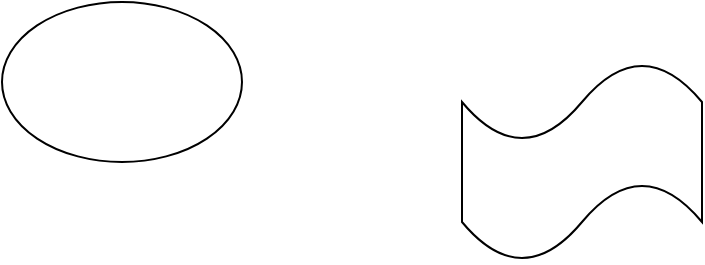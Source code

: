 <mxfile version="24.3.1" type="github">
  <diagram name="第 1 页" id="ChMQghcJ0_30ddVyn_vB">
    <mxGraphModel dx="1434" dy="783" grid="1" gridSize="10" guides="1" tooltips="1" connect="1" arrows="1" fold="1" page="1" pageScale="1" pageWidth="827" pageHeight="1169" math="0" shadow="0">
      <root>
        <mxCell id="0" />
        <mxCell id="1" parent="0" />
        <mxCell id="-0t-uKnWOqTyUpwQrzJw-1" value="" style="ellipse;whiteSpace=wrap;html=1;" vertex="1" parent="1">
          <mxGeometry x="170" y="180" width="120" height="80" as="geometry" />
        </mxCell>
        <mxCell id="-0t-uKnWOqTyUpwQrzJw-2" value="" style="shape=tape;whiteSpace=wrap;html=1;" vertex="1" parent="1">
          <mxGeometry x="400" y="210" width="120" height="100" as="geometry" />
        </mxCell>
      </root>
    </mxGraphModel>
  </diagram>
</mxfile>
